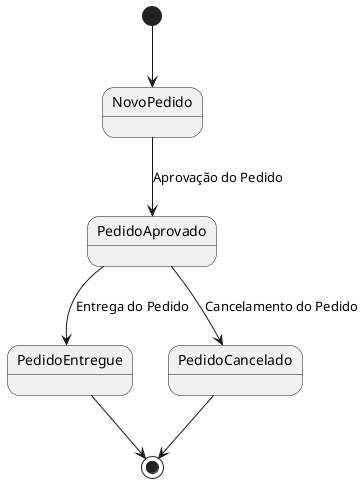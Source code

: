@startuml
[*] --> NovoPedido
NovoPedido --> PedidoAprovado : Aprovação do Pedido
PedidoAprovado --> PedidoEntregue : Entrega do Pedido
PedidoAprovado --> PedidoCancelado : Cancelamento do Pedido
PedidoEntregue --> [*]
PedidoCancelado --> [*]
@enduml